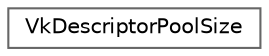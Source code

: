 digraph "类继承关系图"
{
 // LATEX_PDF_SIZE
  bgcolor="transparent";
  edge [fontname=Helvetica,fontsize=10,labelfontname=Helvetica,labelfontsize=10];
  node [fontname=Helvetica,fontsize=10,shape=box,height=0.2,width=0.4];
  rankdir="LR";
  Node0 [id="Node000000",label="VkDescriptorPoolSize",height=0.2,width=0.4,color="grey40", fillcolor="white", style="filled",URL="$struct_vk_descriptor_pool_size.html",tooltip=" "];
}
